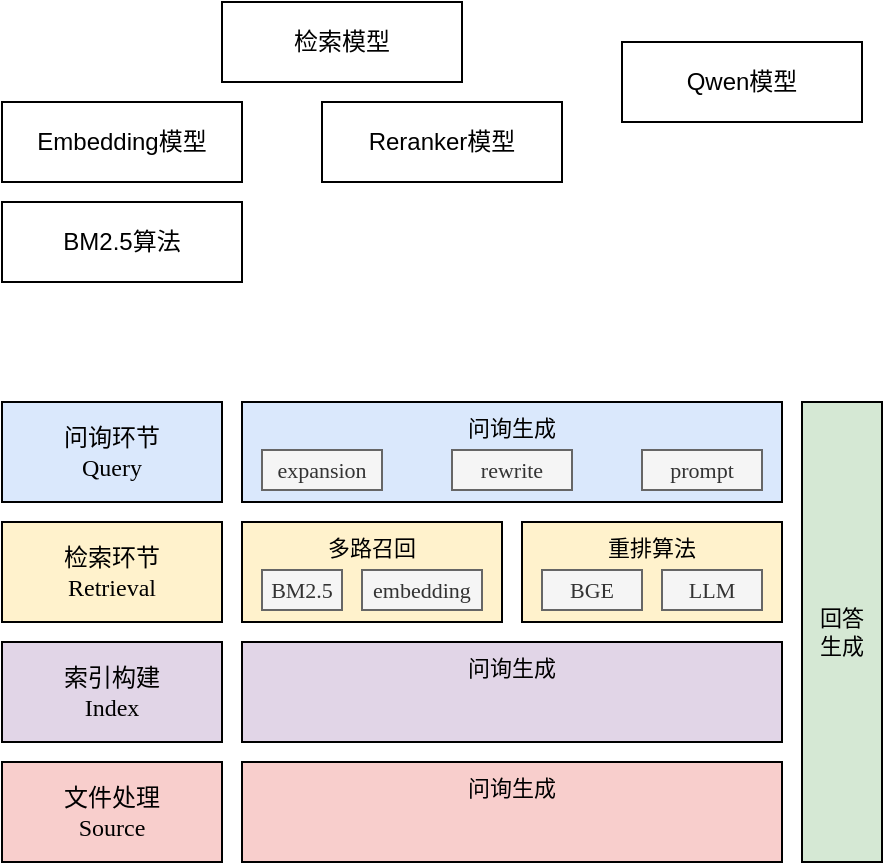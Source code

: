 <mxfile version="24.7.7">
  <diagram name="第 1 页" id="MafnV5kA-N-Bn0CcQXsm">
    <mxGraphModel dx="954" dy="703" grid="1" gridSize="10" guides="1" tooltips="1" connect="1" arrows="1" fold="1" page="0" pageScale="1" pageWidth="827" pageHeight="1169" math="0" shadow="0">
      <root>
        <mxCell id="0" />
        <mxCell id="1" parent="0" />
        <mxCell id="W3ZhN9rzalotpdxbDRm3-1" value="Qwen模型" style="rounded=0;whiteSpace=wrap;html=1;" parent="1" vertex="1">
          <mxGeometry x="300" y="-110" width="120" height="40" as="geometry" />
        </mxCell>
        <mxCell id="W3ZhN9rzalotpdxbDRm3-2" value="Embedding模型" style="rounded=0;whiteSpace=wrap;html=1;" parent="1" vertex="1">
          <mxGeometry x="-10" y="-80" width="120" height="40" as="geometry" />
        </mxCell>
        <mxCell id="W3ZhN9rzalotpdxbDRm3-3" value="BM2.5算法" style="rounded=0;whiteSpace=wrap;html=1;" parent="1" vertex="1">
          <mxGeometry x="-10" y="-30" width="120" height="40" as="geometry" />
        </mxCell>
        <mxCell id="W3ZhN9rzalotpdxbDRm3-4" value="检索模型" style="rounded=0;whiteSpace=wrap;html=1;" parent="1" vertex="1">
          <mxGeometry x="100" y="-130" width="120" height="40" as="geometry" />
        </mxCell>
        <mxCell id="O_Eo14AQ1HiPcfrSu76b-1" value="Reranker模型" style="rounded=0;whiteSpace=wrap;html=1;" vertex="1" parent="1">
          <mxGeometry x="150" y="-80" width="120" height="40" as="geometry" />
        </mxCell>
        <mxCell id="O_Eo14AQ1HiPcfrSu76b-2" value="&lt;div&gt;&lt;font face=&quot;宋体&quot;&gt;问询环节&lt;/font&gt;&lt;/div&gt;Query" style="rounded=0;whiteSpace=wrap;html=1;fillColor=#dae8fc;strokeColor=#000000;fontFamily=Times New Roman;" vertex="1" parent="1">
          <mxGeometry x="-10" y="70" width="110" height="50" as="geometry" />
        </mxCell>
        <mxCell id="O_Eo14AQ1HiPcfrSu76b-3" value="&lt;div style=&quot;font-size: 11px;&quot;&gt;&lt;font face=&quot;宋体&quot;&gt;问询生成&lt;/font&gt;&lt;/div&gt;" style="rounded=0;whiteSpace=wrap;html=1;fillColor=#dae8fc;strokeColor=#000000;verticalAlign=top;fontSize=11;fontFamily=Times New Roman;" vertex="1" parent="1">
          <mxGeometry x="110" y="70" width="270" height="50" as="geometry" />
        </mxCell>
        <mxCell id="O_Eo14AQ1HiPcfrSu76b-4" value="&lt;span style=&quot;font-size: 11px;&quot;&gt;expansion&lt;/span&gt;" style="rounded=0;whiteSpace=wrap;html=1;verticalAlign=middle;fontFamily=Times New Roman;fillColor=#f5f5f5;strokeColor=#666666;strokeWidth=1;fontColor=#333333;" vertex="1" parent="1">
          <mxGeometry x="120" y="94" width="60" height="20" as="geometry" />
        </mxCell>
        <mxCell id="O_Eo14AQ1HiPcfrSu76b-6" value="&lt;span style=&quot;font-size: 11px;&quot;&gt;rewrite&lt;/span&gt;" style="rounded=0;whiteSpace=wrap;html=1;verticalAlign=middle;fontFamily=Times New Roman;fillColor=#f5f5f5;strokeColor=#666666;strokeWidth=1;fontColor=#333333;" vertex="1" parent="1">
          <mxGeometry x="215" y="94" width="60" height="20" as="geometry" />
        </mxCell>
        <mxCell id="O_Eo14AQ1HiPcfrSu76b-7" value="&lt;span style=&quot;font-size: 11px;&quot;&gt;prompt&lt;/span&gt;" style="rounded=0;whiteSpace=wrap;html=1;verticalAlign=middle;fontFamily=Times New Roman;fillColor=#f5f5f5;strokeColor=#666666;strokeWidth=1;fontColor=#333333;" vertex="1" parent="1">
          <mxGeometry x="310" y="94" width="60" height="20" as="geometry" />
        </mxCell>
        <mxCell id="O_Eo14AQ1HiPcfrSu76b-8" value="&lt;div&gt;&lt;font face=&quot;宋体&quot;&gt;检索环节&lt;/font&gt;&lt;/div&gt;Retrieval" style="rounded=0;whiteSpace=wrap;html=1;fillColor=#fff2cc;strokeColor=#000000;fontFamily=Times New Roman;" vertex="1" parent="1">
          <mxGeometry x="-10" y="130" width="110" height="50" as="geometry" />
        </mxCell>
        <mxCell id="O_Eo14AQ1HiPcfrSu76b-10" value="&lt;div style=&quot;font-size: 11px;&quot;&gt;多路召回&lt;/div&gt;" style="rounded=0;whiteSpace=wrap;html=1;fillColor=#fff2cc;strokeColor=#000000;verticalAlign=top;fontSize=11;fontFamily=宋体;" vertex="1" parent="1">
          <mxGeometry x="110" y="130" width="130" height="50" as="geometry" />
        </mxCell>
        <mxCell id="O_Eo14AQ1HiPcfrSu76b-11" value="&lt;span style=&quot;font-size: 11px;&quot;&gt;BM2.5&lt;/span&gt;" style="rounded=0;whiteSpace=wrap;html=1;verticalAlign=middle;fontFamily=Times New Roman;fillColor=#f5f5f5;strokeColor=#666666;strokeWidth=1;fontColor=#333333;" vertex="1" parent="1">
          <mxGeometry x="120" y="154" width="40" height="20" as="geometry" />
        </mxCell>
        <mxCell id="O_Eo14AQ1HiPcfrSu76b-12" value="&lt;span style=&quot;font-size: 11px;&quot;&gt;embedding&lt;/span&gt;" style="rounded=0;whiteSpace=wrap;html=1;verticalAlign=middle;fontFamily=Times New Roman;fillColor=#f5f5f5;strokeColor=#666666;strokeWidth=1;fontColor=#333333;" vertex="1" parent="1">
          <mxGeometry x="170" y="154" width="60" height="20" as="geometry" />
        </mxCell>
        <mxCell id="O_Eo14AQ1HiPcfrSu76b-13" value="&lt;div style=&quot;font-size: 11px;&quot;&gt;重排算法&lt;/div&gt;" style="rounded=0;whiteSpace=wrap;html=1;fillColor=#fff2cc;strokeColor=#000000;verticalAlign=top;fontSize=11;fontFamily=宋体;" vertex="1" parent="1">
          <mxGeometry x="250" y="130" width="130" height="50" as="geometry" />
        </mxCell>
        <mxCell id="O_Eo14AQ1HiPcfrSu76b-14" value="&lt;div style=&quot;font-size: 11px;&quot;&gt;回答&lt;/div&gt;&lt;div style=&quot;font-size: 11px;&quot;&gt;生成&lt;/div&gt;" style="rounded=0;whiteSpace=wrap;html=1;fillColor=#d5e8d4;strokeColor=#000000;verticalAlign=middle;fontSize=11;fontFamily=宋体;" vertex="1" parent="1">
          <mxGeometry x="390" y="70" width="40" height="230" as="geometry" />
        </mxCell>
        <mxCell id="O_Eo14AQ1HiPcfrSu76b-15" value="&lt;span style=&quot;font-size: 11px;&quot;&gt;BGE&lt;/span&gt;" style="rounded=0;whiteSpace=wrap;html=1;verticalAlign=middle;fontFamily=Times New Roman;fillColor=#f5f5f5;strokeColor=#666666;strokeWidth=1;fontColor=#333333;" vertex="1" parent="1">
          <mxGeometry x="260" y="154" width="50" height="20" as="geometry" />
        </mxCell>
        <mxCell id="O_Eo14AQ1HiPcfrSu76b-16" value="&lt;span style=&quot;font-size: 11px;&quot;&gt;LLM&lt;/span&gt;" style="rounded=0;whiteSpace=wrap;html=1;verticalAlign=middle;fontFamily=Times New Roman;fillColor=#f5f5f5;strokeColor=#666666;strokeWidth=1;fontColor=#333333;" vertex="1" parent="1">
          <mxGeometry x="320" y="154" width="50" height="20" as="geometry" />
        </mxCell>
        <mxCell id="O_Eo14AQ1HiPcfrSu76b-17" value="&lt;div&gt;&lt;font face=&quot;宋体&quot;&gt;索引构建&lt;/font&gt;&lt;/div&gt;Index" style="rounded=0;whiteSpace=wrap;html=1;fillColor=#e1d5e7;strokeColor=#000000;fontFamily=Times New Roman;" vertex="1" parent="1">
          <mxGeometry x="-10" y="190" width="110" height="50" as="geometry" />
        </mxCell>
        <mxCell id="O_Eo14AQ1HiPcfrSu76b-18" value="&lt;div&gt;&lt;font face=&quot;宋体&quot;&gt;文件处理&lt;/font&gt;&lt;/div&gt;Source" style="rounded=0;whiteSpace=wrap;html=1;fillColor=#f8cecc;strokeColor=#000000;fontFamily=Times New Roman;" vertex="1" parent="1">
          <mxGeometry x="-10" y="250" width="110" height="50" as="geometry" />
        </mxCell>
        <mxCell id="O_Eo14AQ1HiPcfrSu76b-19" value="&lt;div style=&quot;font-size: 11px;&quot;&gt;&lt;font face=&quot;宋体&quot;&gt;问询生成&lt;/font&gt;&lt;/div&gt;" style="rounded=0;whiteSpace=wrap;html=1;fillColor=#e1d5e7;strokeColor=#000000;verticalAlign=top;fontSize=11;fontFamily=Times New Roman;" vertex="1" parent="1">
          <mxGeometry x="110" y="190" width="270" height="50" as="geometry" />
        </mxCell>
        <mxCell id="O_Eo14AQ1HiPcfrSu76b-20" value="&lt;div style=&quot;font-size: 11px;&quot;&gt;&lt;font face=&quot;宋体&quot;&gt;问询生成&lt;/font&gt;&lt;/div&gt;" style="rounded=0;whiteSpace=wrap;html=1;fillColor=#f8cecc;strokeColor=#000000;verticalAlign=top;fontSize=11;fontFamily=Times New Roman;" vertex="1" parent="1">
          <mxGeometry x="110" y="250" width="270" height="50" as="geometry" />
        </mxCell>
      </root>
    </mxGraphModel>
  </diagram>
</mxfile>
